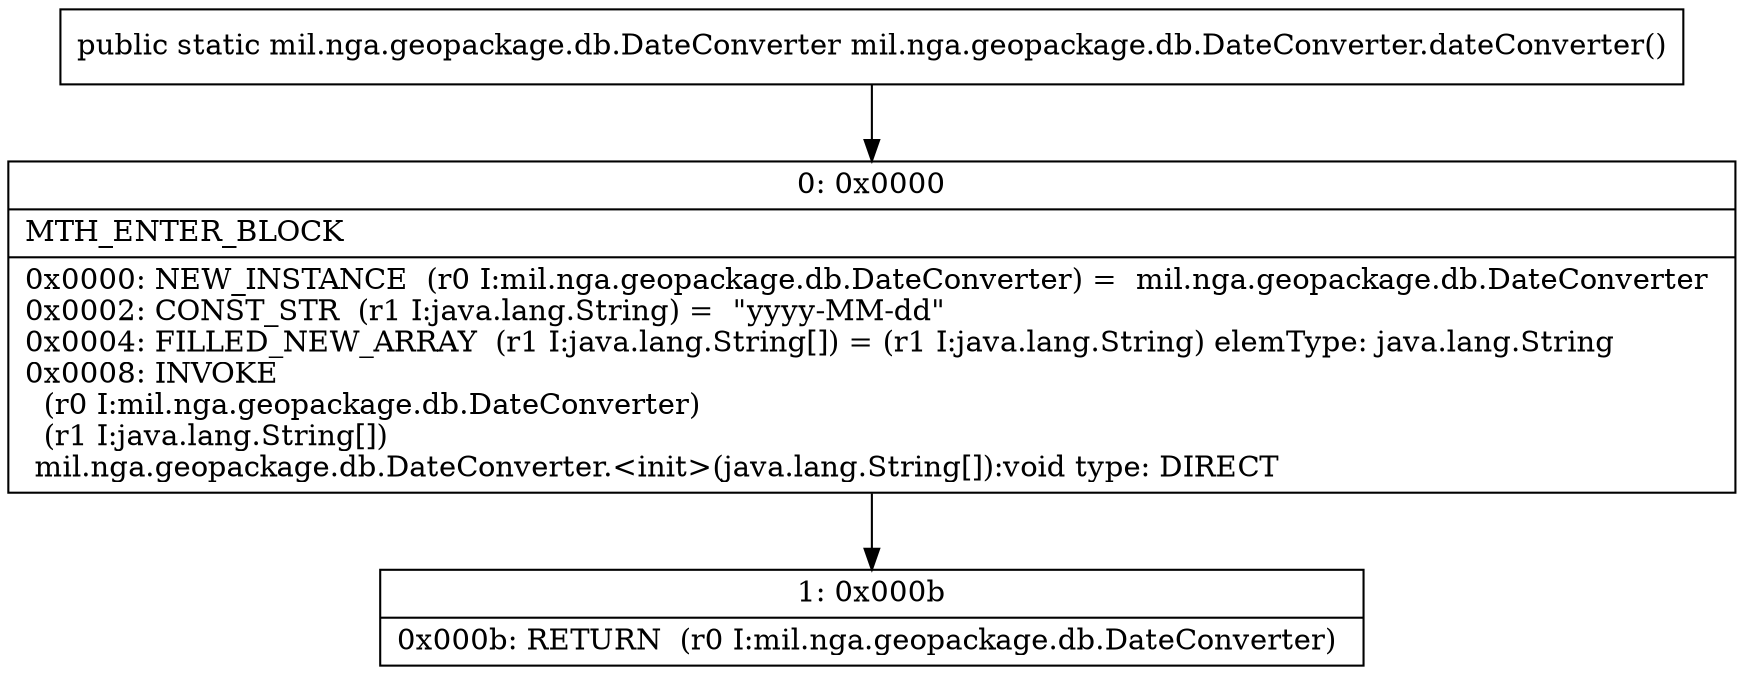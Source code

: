 digraph "CFG formil.nga.geopackage.db.DateConverter.dateConverter()Lmil\/nga\/geopackage\/db\/DateConverter;" {
Node_0 [shape=record,label="{0\:\ 0x0000|MTH_ENTER_BLOCK\l|0x0000: NEW_INSTANCE  (r0 I:mil.nga.geopackage.db.DateConverter) =  mil.nga.geopackage.db.DateConverter \l0x0002: CONST_STR  (r1 I:java.lang.String) =  \"yyyy\-MM\-dd\" \l0x0004: FILLED_NEW_ARRAY  (r1 I:java.lang.String[]) = (r1 I:java.lang.String) elemType: java.lang.String \l0x0008: INVOKE  \l  (r0 I:mil.nga.geopackage.db.DateConverter)\l  (r1 I:java.lang.String[])\l mil.nga.geopackage.db.DateConverter.\<init\>(java.lang.String[]):void type: DIRECT \l}"];
Node_1 [shape=record,label="{1\:\ 0x000b|0x000b: RETURN  (r0 I:mil.nga.geopackage.db.DateConverter) \l}"];
MethodNode[shape=record,label="{public static mil.nga.geopackage.db.DateConverter mil.nga.geopackage.db.DateConverter.dateConverter() }"];
MethodNode -> Node_0;
Node_0 -> Node_1;
}

